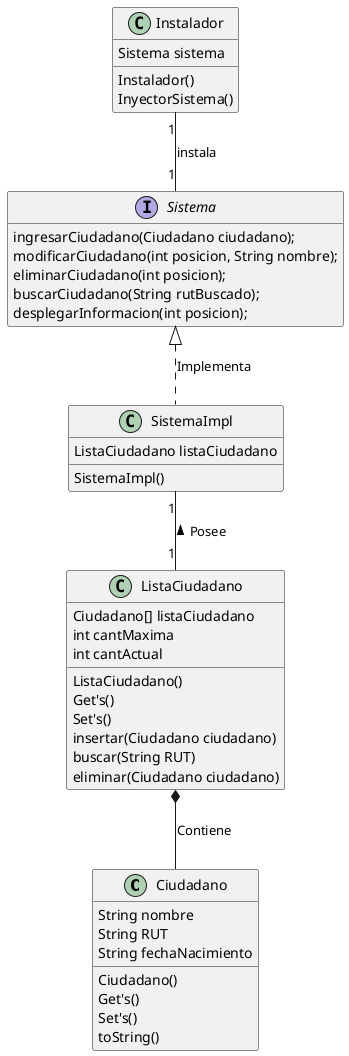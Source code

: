 @startuml
hide empty members
Class Ciudadano{
String nombre
String RUT
String fechaNacimiento

Ciudadano()
Get's()
Set's()
toString()
}
Class ListaCiudadano{
Ciudadano[] listaCiudadano
int cantMaxima
int cantActual

ListaCiudadano()
Get's()
Set's()
insertar(Ciudadano ciudadano)
buscar(String RUT)
eliminar(Ciudadano ciudadano)

}
Interface Sistema{
 ingresarCiudadano(Ciudadano ciudadano);
     modificarCiudadano(int posicion, String nombre);
     eliminarCiudadano(int posicion);
     buscarCiudadano(String rutBuscado);
     desplegarInformacion(int posicion);
}

Class SistemaImpl{
ListaCiudadano listaCiudadano
SistemaImpl()
}

Class Instalador{
Sistema sistema

Instalador()
InyectorSistema()
}

ListaCiudadano *--Ciudadano : Contiene

SistemaImpl "1"-- "1" ListaCiudadano : Posee <

Sistema <|.. SistemaImpl : Implementa

Instalador"1" --"1" Sistema : instala


@enduml